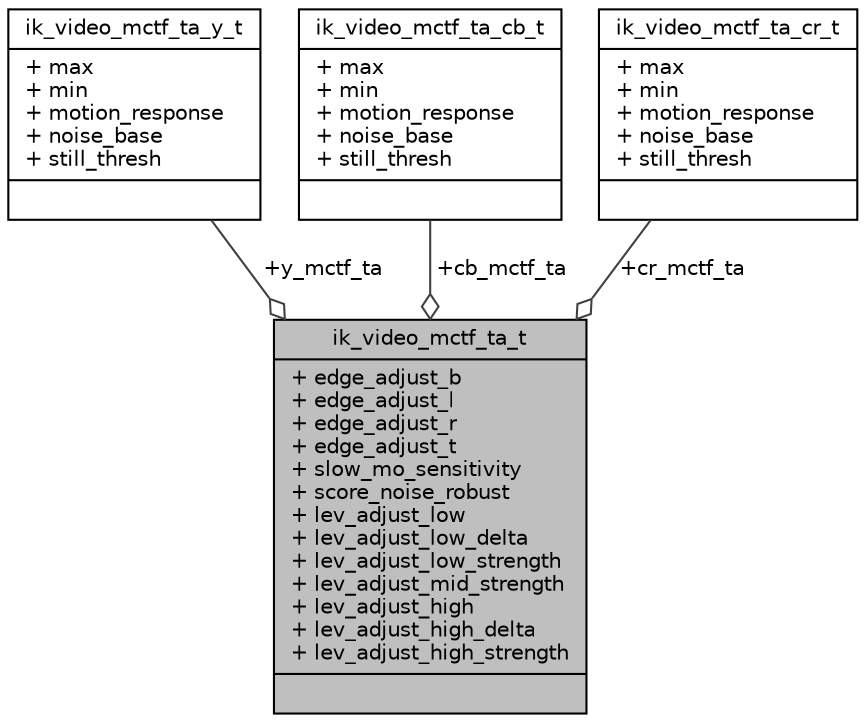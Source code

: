 digraph "ik_video_mctf_ta_t"
{
 // INTERACTIVE_SVG=YES
 // LATEX_PDF_SIZE
  bgcolor="transparent";
  edge [fontname="Helvetica",fontsize="10",labelfontname="Helvetica",labelfontsize="10"];
  node [fontname="Helvetica",fontsize="10",shape=record];
  Node1 [label="{ik_video_mctf_ta_t\n|+ edge_adjust_b\l+ edge_adjust_l\l+ edge_adjust_r\l+ edge_adjust_t\l+ slow_mo_sensitivity\l+ score_noise_robust\l+ lev_adjust_low\l+ lev_adjust_low_delta\l+ lev_adjust_low_strength\l+ lev_adjust_mid_strength\l+ lev_adjust_high\l+ lev_adjust_high_delta\l+ lev_adjust_high_strength\l|}",height=0.2,width=0.4,color="black", fillcolor="grey75", style="filled", fontcolor="black",tooltip=" "];
  Node2 -> Node1 [color="grey25",fontsize="10",style="solid",label=" +y_mctf_ta" ,arrowhead="odiamond",fontname="Helvetica"];
  Node2 [label="{ik_video_mctf_ta_y_t\n|+ max\l+ min\l+ motion_response\l+ noise_base\l+ still_thresh\l|}",height=0.2,width=0.4,color="black",URL="$dc/d9f/structik__video__mctf__ta__y__t.html",tooltip=" "];
  Node3 -> Node1 [color="grey25",fontsize="10",style="solid",label=" +cb_mctf_ta" ,arrowhead="odiamond",fontname="Helvetica"];
  Node3 [label="{ik_video_mctf_ta_cb_t\n|+ max\l+ min\l+ motion_response\l+ noise_base\l+ still_thresh\l|}",height=0.2,width=0.4,color="black",URL="$d7/d7b/structik__video__mctf__ta__cb__t.html",tooltip=" "];
  Node4 -> Node1 [color="grey25",fontsize="10",style="solid",label=" +cr_mctf_ta" ,arrowhead="odiamond",fontname="Helvetica"];
  Node4 [label="{ik_video_mctf_ta_cr_t\n|+ max\l+ min\l+ motion_response\l+ noise_base\l+ still_thresh\l|}",height=0.2,width=0.4,color="black",URL="$db/d9a/structik__video__mctf__ta__cr__t.html",tooltip=" "];
}
